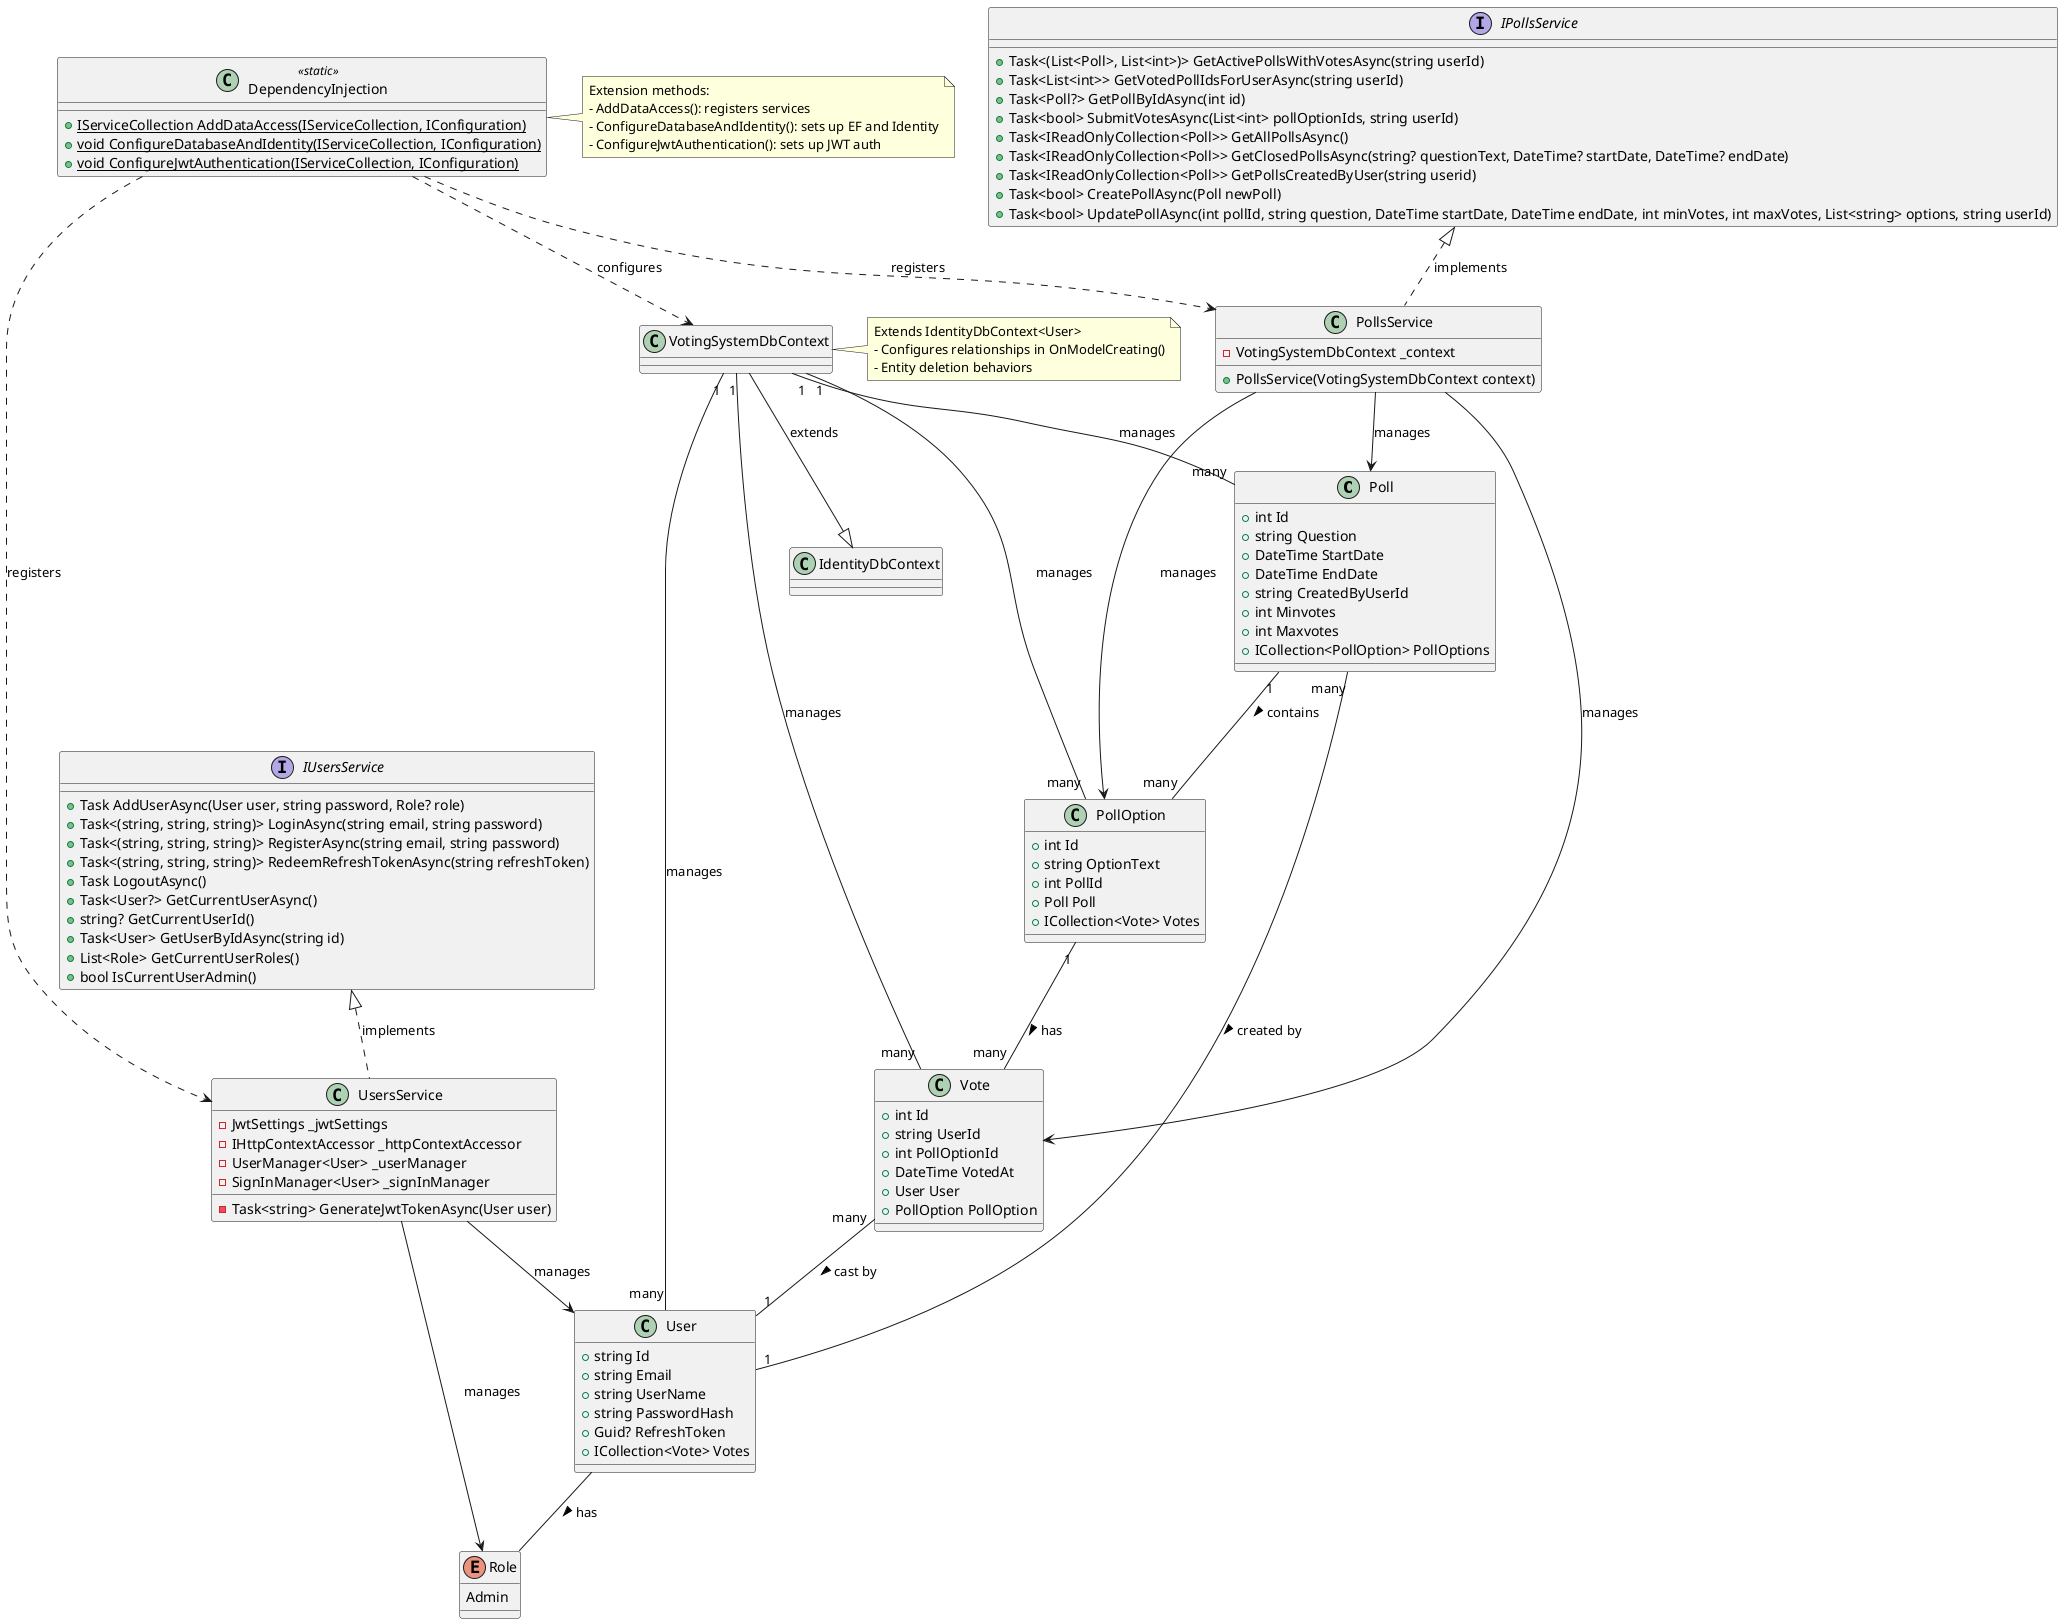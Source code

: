@startuml "VotingSystem Data Model and Services"

' Data Models
class Poll {
  +int Id
  +string Question
  +DateTime StartDate
  +DateTime EndDate
  +string CreatedByUserId
  +int Minvotes
  +int Maxvotes
  +ICollection<PollOption> PollOptions
}

class User {
  +string Id
  +string Email
  +string UserName
  +string PasswordHash
  +Guid? RefreshToken
  +ICollection<Vote> Votes
}

class PollOption {
  +int Id
  +string OptionText
  +int PollId
  +Poll Poll
  +ICollection<Vote> Votes
}

class Vote {
  +int Id
  +string UserId
  +int PollOptionId
  +DateTime VotedAt
  +User User
  +PollOption PollOption
}

enum Role {
  Admin
}

' Service Interfaces
interface IPollsService {
  +Task<(List<Poll>, List<int>)> GetActivePollsWithVotesAsync(string userId)
  +Task<List<int>> GetVotedPollIdsForUserAsync(string userId)
  +Task<Poll?> GetPollByIdAsync(int id)
  +Task<bool> SubmitVotesAsync(List<int> pollOptionIds, string userId)
  +Task<IReadOnlyCollection<Poll>> GetAllPollsAsync()
  +Task<IReadOnlyCollection<Poll>> GetClosedPollsAsync(string? questionText, DateTime? startDate, DateTime? endDate)
  +Task<IReadOnlyCollection<Poll>> GetPollsCreatedByUser(string userid)
  +Task<bool> CreatePollAsync(Poll newPoll)
  +Task<bool> UpdatePollAsync(int pollId, string question, DateTime startDate, DateTime endDate, int minVotes, int maxVotes, List<string> options, string userId)
}

interface IUsersService {
  +Task AddUserAsync(User user, string password, Role? role)
  +Task<(string, string, string)> LoginAsync(string email, string password)
  +Task<(string, string, string)> RegisterAsync(string email, string password)
  +Task<(string, string, string)> RedeemRefreshTokenAsync(string refreshToken)
  +Task LogoutAsync()
  +Task<User?> GetCurrentUserAsync()
  +string? GetCurrentUserId()
  +Task<User> GetUserByIdAsync(string id)
  +List<Role> GetCurrentUserRoles()
  +bool IsCurrentUserAdmin()
}

' Service Implementations
class PollsService {
  -VotingSystemDbContext _context
  +PollsService(VotingSystemDbContext context)
}

class UsersService {
  -JwtSettings _jwtSettings
  -IHttpContextAccessor _httpContextAccessor
  -UserManager<User> _userManager
  -SignInManager<User> _signInManager
  -Task<string> GenerateJwtTokenAsync(User user)
}

' DI Extension
class DependencyInjection <<static>> {
  +{static} IServiceCollection AddDataAccess(IServiceCollection, IConfiguration)
  +{static} void ConfigureDatabaseAndIdentity(IServiceCollection, IConfiguration)
  +{static} void ConfigureJwtAuthentication(IServiceCollection, IConfiguration)
}

' Inheritance
VotingSystemDbContext --|> IdentityDbContext : extends

' Relationships - Data Models
Poll "1" -- "many" PollOption : contains >
Poll "many" -- "1" User : created by >
PollOption "1" -- "many" Vote : has >
Vote "many" -- "1" User : cast by >
User -- Role : has >

' Database Context relationships
VotingSystemDbContext "1" -- "many" Poll : manages
VotingSystemDbContext "1" -- "many" PollOption : manages
VotingSystemDbContext "1" -- "many" Vote : manages
VotingSystemDbContext "1" -- "many" User : manages


DependencyInjection ..> PollsService : registers
DependencyInjection ..> UsersService : registers
DependencyInjection ..> VotingSystemDbContext : configures

note right of VotingSystemDbContext
  Extends IdentityDbContext<User>
  - Configures relationships in OnModelCreating()
  - Entity deletion behaviors
end note

note right of DependencyInjection
  Extension methods:
  - AddDataAccess(): registers services
  - ConfigureDatabaseAndIdentity(): sets up EF and Identity
  - ConfigureJwtAuthentication(): sets up JWT auth
end note

' Relationships - Services
IPollsService <|.. PollsService : implements
IUsersService <|.. UsersService : implements

PollsService --> Poll : manages
PollsService --> Vote : manages
PollsService --> PollOption : manages

UsersService --> User : manages
UsersService --> Role : manages

@enduml